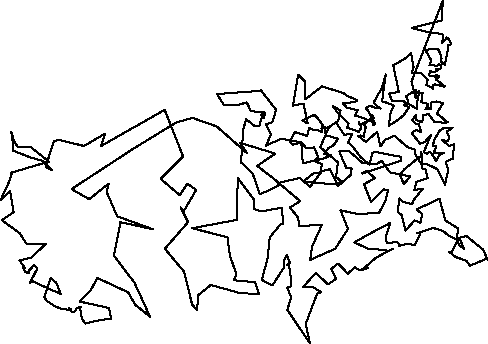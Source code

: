 unitsize(0.001cm);
draw((7810,6053)--(7798,5709));
draw((7798,5709)--(7264,5575));
draw((7264,5575)--(7324,5560));
draw((7324,5560)--(7547,5503));
draw((7547,5503)--(7744,5476));
draw((7744,5476)--(7821,5457));
draw((7821,5457)--(7802,5317));
draw((7802,5317)--(7848,5358));
draw((7848,5358)--(7874,5405));
draw((7874,5405)--(7883,5408));
draw((7883,5408)--(7927,5365));
draw((7927,5365)--(7962,5287));
draw((7962,5287)--(7913,5280));
draw((7913,5280)--(7890,5130));
draw((7890,5130)--(7846,4923));
draw((7846,4923)--(7772,4989));
draw((7772,4989)--(7790,5038));
draw((7790,5038)--(7759,5143));
draw((7759,5143)--(7724,5210));
draw((7724,5210)--(7503,5191));
draw((7503,5191)--(7606,5009));
draw((7606,5009)--(7576,4915));
draw((7576,4915)--(7622,4917));
draw((7622,4917)--(7716,4909));
draw((7716,4909)--(7744,4933));
draw((7744,4933)--(7783,4912));
draw((7783,4912)--(7777,4869));
draw((7777,4869)--(7726,4833));
draw((7726,4833)--(7700,4854));
draw((7700,4854)--(7702,4815));
draw((7702,4815)--(7654,4795));
draw((7654,4795)--(7583,4813));
draw((7583,4813)--(7570,4741));
draw((7570,4741)--(7617,4724));
draw((7617,4724)--(7673,4718));
draw((7673,4718)--(7698,4745));
draw((7698,4745)--(7752,4721));
draw((7752,4721)--(7692,4666));
draw((7692,4666)--(7848,4546));
draw((7848,4546)--(7832,4542));
draw((7832,4542)--(7679,4581));
draw((7679,4581)--(7674,4579));
draw((7674,4579)--(7631,4573));
draw((7631,4573)--(7647,4504));
draw((7647,4504)--(7520,4572));
draw((7520,4572)--(7547,4664));
draw((7547,4664)--(7417,4788));
draw((7417,4788)--(7267,4779));
draw((7267,4779)--(7295,4887));
draw((7295,4887)--(7254,5129));
draw((7254,5129)--(7142,5032));
draw((7142,5032)--(6937,4917));
draw((6937,4917)--(7037,4446));
draw((7037,4446)--(6868,4418));
draw((6868,4418)--(6911,4296));
draw((6911,4296)--(7111,4288));
draw((7111,4288)--(7355,4151));
draw((7355,4151)--(7349,4219));
draw((7349,4219)--(7360,4275));
draw((7360,4275)--(7399,4467));
draw((7399,4467)--(7364,4427));
draw((7364,4427)--(7458,4428));
draw((7458,4428)--(7443,4375));
draw((7443,4375)--(7432,4265));
draw((7432,4265)--(7554,4236));
draw((7554,4236)--(7534,4227));
draw((7534,4227)--(7542,4198));
draw((7542,4198)--(7549,4208));
draw((7549,4208)--(7506,4138));
draw((7506,4138)--(7541,4141));
draw((7541,4141)--(7601,4171));
draw((7601,4171)--(7604,4146));
draw((7604,4146)--(7613,4275));
draw((7613,4275)--(7698,4279));
draw((7698,4279)--(7817,4252));
draw((7817,4252)--(7705,4065));
draw((7705,4065)--(7805,3991));
draw((7805,3991)--(7872,3922));
draw((7872,3922)--(7909,3912));
draw((7909,3912)--(7844,3902));
draw((7844,3902)--(7660,3924));
draw((7660,3924)--(7562,4058));
draw((7562,4058)--(7466,4037));
draw((7466,4037)--(7449,3911));
draw((7449,3911)--(7345,3951));
draw((7345,3951)--(7344,4046));
draw((7344,4046)--(7271,3948));
draw((7271,3948)--(7351,3877));
draw((7351,3877)--(7388,3879));
draw((7388,3879)--(7423,3776));
draw((7423,3776)--(7429,3737));
draw((7429,3737)--(7342,3775));
draw((7342,3775)--(7262,3725));
draw((7262,3725)--(7331,3634));
draw((7331,3634)--(7370,3588));
draw((7370,3588)--(7408,3534));
draw((7408,3534)--(7492,3560));
draw((7492,3560)--(7603,3690));
draw((7603,3690)--(7494,3430));
draw((7494,3430)--(7475,3388));
draw((7475,3388)--(7533,3358));
draw((7533,3358)--(7582,3396));
draw((7582,3396)--(7657,3301));
draw((7657,3301)--(7695,3220));
draw((7695,3220)--(7747,3329));
draw((7747,3329)--(7838,3375));
draw((7838,3375)--(7654,3377));
draw((7654,3377)--(7696,3486));
draw((7696,3486)--(7633,3499));
draw((7633,3499)--(7667,3608));
draw((7667,3608)--(7750,3760));
draw((7750,3760)--(7841,3818));
draw((7841,3818)--(7988,3820));
draw((7988,3820)--(7879,3743));
draw((7879,3743)--(7922,3655));
draw((7922,3655)--(7906,3580));
draw((7906,3580)--(7803,3598));
draw((7803,3598)--(7919,3496));
draw((7919,3496)--(8013,3523));
draw((8013,3523)--(8001,3418));
draw((8001,3418)--(7989,3271));
draw((7989,3271)--(7861,3216));
draw((7861,3216)--(7909,3080));
draw((7909,3080)--(7851,2809));
draw((7851,2809)--(7715,3086));
draw((7715,3086)--(7532,3175));
draw((7532,3175)--(7434,3173));
draw((7434,3173)--(7316,3360));
draw((7316,3360)--(7321,3429));
draw((7321,3429)--(7199,3469));
draw((7199,3469)--(7141,3514));
draw((7141,3514)--(6958,3678));
draw((6958,3678)--(6833,3618));
draw((6833,3618)--(6798,3610));
draw((6798,3610)--(6713,3488));
draw((6713,3488)--(6652,3742));
draw((6652,3742)--(6453,3567));
draw((6453,3567)--(6317,3673));
draw((6317,3673)--(6365,3679));
draw((6365,3679)--(6426,3656));
draw((6426,3656)--(6427,3717));
draw((6427,3717)--(6454,3821));
draw((6454,3821)--(6425,3867));
draw((6425,3867)--(6537,3982));
draw((6537,3982)--(6557,4047));
draw((6557,4047)--(6603,3982));
draw((6603,3982)--(6340,3870));
draw((6340,3870)--(6333,3909));
draw((6333,3909)--(6376,3819));
draw((6376,3819)--(6327,3745));
draw((6327,3745)--(6120,3821));
draw((6120,3821)--(6150,3888));
draw((6150,3888)--(5955,4081));
draw((5955,4081)--(5871,4202));
draw((5871,4202)--(6008,4117));
draw((6008,4117)--(5964,3935));
draw((5964,3935)--(5778,3813));
draw((5778,3813)--(5720,3823));
draw((5720,3823)--(5751,3681));
draw((5751,3681)--(5965,3624));
draw((5965,3624)--(5887,3508));
draw((5887,3508)--(5796,3459));
draw((5796,3459)--(5719,3352));
draw((5719,3352)--(5841,3328));
draw((5841,3328)--(5697,3269));
draw((5697,3269)--(5342,3188));
draw((5342,3188)--(5315,3557));
draw((5315,3557)--(4965,3622));
draw((4965,3622)--(4694,3502));
draw((4694,3502)--(4780,3694));
draw((4780,3694)--(4694,3877));
draw((4694,3877)--(4806,3914));
draw((4806,3914)--(4871,4132));
draw((4871,4132)--(4602,4478));
draw((4602,4478)--(4606,4468));
draw((4606,4468)--(3832,4410));
draw((3832,4410)--(3950,4215));
draw((3950,4215)--(4217,4224));
draw((4217,4224)--(4354,4262));
draw((4354,4262)--(4427,4109));
draw((4427,4109)--(4679,4084));
draw((4679,4084)--(4655,3992));
draw((4655,3992)--(4607,4049));
draw((4607,4049)--(4634,4054));
draw((4634,4054)--(4574,3843));
draw((4574,3843)--(4496,3844));
draw((4496,3844)--(4342,3966));
draw((4342,3966)--(4293,3788));
draw((4293,3788)--(4252,3206));
draw((4252,3206)--(4458,3007));
draw((4458,3007)--(4584,2643));
draw((4584,2643)--(4763,2720));
draw((4763,2720)--(4929,2803));
draw((4929,2803)--(4898,2840));
draw((4898,2840)--(5291,2929));
draw((5291,2929)--(5470,2774));
draw((5470,2774)--(5677,3049));
draw((5677,3049)--(5821,3086));
draw((5821,3086)--(5963,2789));
draw((5963,2789)--(6190,2985));
draw((6190,2985)--(6204,3099));
draw((6204,3099)--(6113,3101));
draw((6113,3101)--(6050,3242));
draw((6050,3242)--(5987,3402));
draw((5987,3402)--(6148,3413));
draw((6148,3413)--(6402,3190));
draw((6402,3190)--(6656,3181));
draw((6656,3181)--(6731,3234));
draw((6731,3234)--(6881,3029));
draw((6881,3029)--(7238,2957));
draw((7238,2957)--(7125,2823));
draw((7125,2823)--(7055,2981));
draw((7055,2981)--(7131,3081));
draw((7131,3081)--(7299,3219));
draw((7299,3219)--(7452,3339));
draw((7452,3339)--(7422,3390));
draw((7422,3390)--(7453,3229));
draw((7453,3229)--(7440,3100));
draw((7440,3100)--(7503,3086));
draw((7503,3086)--(7543,2929));
draw((7543,2929)--(7346,2858));
draw((7346,2858)--(7309,2717));
draw((7309,2717)--(7458,2741));
draw((7458,2741)--(7304,2550));
draw((7304,2550)--(7267,2466));
draw((7267,2466)--(7104,2510));
draw((7104,2510)--(7049,2570));
draw((7049,2570)--(7015,2333));
draw((7015,2333)--(7087,2274));
draw((7087,2274)--(7152,2000));
draw((7152,2000)--(7315,2181));
draw((7315,2181)--(7418,2139));
draw((7418,2139)--(7448,2291));
draw((7448,2291)--(7351,2376));
draw((7351,2376)--(7753,2564));
draw((7753,2564)--(7856,2181));
draw((7856,2181)--(8080,2039));
draw((8080,2039)--(8063,1860));
draw((8063,1860)--(8098,1746));
draw((8098,1746)--(8184,1685));
draw((8184,1685)--(8101,1876));
draw((8101,1876)--(8229,1905));
draw((8229,1905)--(8525,1664));
draw((8525,1664)--(8605,1479));
draw((8605,1479)--(8594,1510));
draw((8594,1510)--(8292,1383));
draw((8292,1383)--(8228,1471));
draw((8228,1471)--(8038,1535));
draw((8038,1535)--(7926,1627));
draw((7926,1627)--(7973,1606));
draw((7973,1606)--(7985,1657));
draw((7985,1657)--(8080,1835));
draw((8080,1835)--(7989,1876));
draw((7989,1876)--(7905,1921));
draw((7905,1921)--(7822,1992));
draw((7822,1992)--(7643,2048));
draw((7643,2048)--(7352,1952));
draw((7352,1952)--(7416,1953));
draw((7416,1953)--(7314,1739));
draw((7314,1739)--(7240,1762));
draw((7240,1762)--(7218,1773));
draw((7218,1773)--(7035,1733));
draw((7035,1733)--(7046,1757));
draw((7046,1757)--(7004,1805));
draw((7004,1805)--(6826,1774));
draw((6826,1774)--(6803,1886));
draw((6803,1886)--(6885,2138));
draw((6885,2138)--(6493,1931));
draw((6493,1931)--(6252,1795));
draw((6252,1795)--(6496,1678));
draw((6496,1678)--(6765,1663));
draw((6765,1663)--(6854,1640));
draw((6854,1640)--(6932,1683));
draw((6932,1683)--(6651,1534));
draw((6651,1534)--(6621,1513));
draw((6621,1513)--(6379,1302));
draw((6379,1302)--(6494,1347));
draw((6494,1347)--(6378,1314));
draw((6378,1314)--(6359,1298));
draw((6359,1298)--(6258,1354));
draw((6258,1354)--(6136,1243));
draw((6136,1243)--(5964,1421));
draw((5964,1421)--(5840,1325));
draw((5840,1325)--(5930,1151));
draw((5930,1151)--(5788,1053));
draw((5788,1053)--(5571,1255));
draw((5571,1255)--(5344,1003));
draw((5344,1003)--(5532,998));
draw((5532,998)--(5666,914));
draw((5666,914)--(5596,892));
draw((5596,892)--(5393,355));
draw((5393,355)--(5469,10));
draw((5469,10)--(5070,605));
draw((5070,605)--(5136,825));
draw((5136,825)--(5069,998));
draw((5069,998)--(5140,1018));
draw((5140,1018)--(5139,1124));
draw((5139,1124)--(5098,1394));
draw((5098,1394)--(5068,1390));
draw((5068,1390)--(5114,1430));
draw((5114,1430)--(5060,1577));
draw((5060,1577)--(5005,1458));
draw((5005,1458)--(5010,1351));
draw((5010,1351)--(4805,1033));
draw((4805,1033)--(4619,1132));
draw((4619,1132)--(4719,1504));
draw((4719,1504)--(4759,1883));
draw((4759,1883)--(4959,2123));
draw((4959,2123)--(4996,2115));
draw((4996,2115)--(4973,2406));
draw((4973,2406)--(4612,2341));
draw((4612,2341)--(4488,2378));
draw((4488,2378)--(4476,2555));
draw((4476,2555)--(4196,2929));
draw((4196,2929)--(4174,2190));
draw((4174,2190)--(3390,2043));
draw((3390,2043)--(4012,1886));
draw((4012,1886)--(4056,1564));
draw((4056,1564)--(4170,1232));
draw((4170,1232)--(4125,1125));
draw((4125,1125)--(4500,1093));
draw((4500,1093)--(4569,886));
draw((4569,886)--(4244,896));
draw((4244,896)--(3719,1043));
draw((3719,1043)--(3499,863));
draw((3499,863)--(3477,599));
draw((3477,599)--(3390,698));
draw((3390,698)--(3245,1281));
draw((3245,1281)--(2908,1681));
draw((2908,1681)--(3319,2151));
draw((3319,2151)--(3189,2411));
draw((3189,2411)--(3233,2329));
draw((3233,2329)--(3461,2718));
draw((3461,2718)--(3307,2833));
draw((3307,2833)--(3174,2627));
draw((3174,2627)--(2835,2912));
draw((2835,2912)--(3229,3312));
draw((3229,3312)--(2906,4131));
draw((2906,4131)--(1784,3494));
draw((1784,3494)--(1851,3710));
draw((1851,3710)--(1482,3494));
draw((1482,3494)--(1047,3602));
draw((1047,3602)--(952,3583));
draw((952,3583)--(806,3123));
draw((806,3123)--(920,3065));
draw((920,3065)--(741,3235));
draw((741,3235)--(525,3297));
draw((525,3297)--(226,3415));
draw((226,3415)--(236,3494));
draw((236,3494)--(199,3743));
draw((199,3743)--(250,3578));
draw((250,3578)--(317,3476));
draw((317,3476)--(536,3481));
draw((536,3481)--(863,3219));
draw((863,3219)--(197,3021));
draw((197,3021)--(218,3031));
draw((218,3031)--(174,2901));
draw((174,2901)--(141,2814));
draw((141,2814)--(10,2537));
draw((10,2537)--(178,2702));
draw((178,2702)--(240,2327));
draw((240,2327)--(36,2185));
draw((36,2185)--(354,1950));
draw((354,1950)--(464,1773));
draw((464,1773)--(809,1766));
draw((809,1766)--(552,1526));
draw((552,1526)--(345,1476));
draw((345,1476)--(437,1344));
draw((437,1344)--(413,1338));
draw((413,1338)--(450,1274));
draw((450,1274)--(513,1247));
draw((513,1247)--(489,1254));
draw((489,1254)--(478,1256));
draw((478,1256)--(602,1395));
draw((602,1395)--(659,1331));
draw((659,1331)--(527,1077));
draw((527,1077)--(572,1108));
draw((572,1108)--(1072,883));
draw((1072,883)--(993,1084));
draw((993,1084)--(893,1161));
draw((893,1161)--(783,825));
draw((783,825)--(834,757));
draw((834,757)--(982,659));
draw((982,659)--(1082,625));
draw((1082,625)--(1212,603));
draw((1212,603)--(1213,633));
draw((1213,633)--(1254,617));
draw((1254,617)--(1249,600));
draw((1249,600)--(1253,580));
draw((1253,580)--(1276,559));
draw((1276,559)--(1322,580));
draw((1322,580)--(1361,637));
draw((1361,637)--(1422,658));
draw((1422,658)--(1415,628));
draw((1415,628)--(1443,459));
draw((1443,459)--(1503,362));
draw((1503,362)--(1790,429));
draw((1790,429)--(1961,445));
draw((1961,445)--(1926,636));
draw((1926,636)--(1406,750));
draw((1406,750)--(1595,942));
draw((1595,942)--(1721,1165));
draw((1721,1165)--(2260,913));
draw((2260,913)--(2384,695));
draw((2384,695)--(2647,485));
draw((2647,485)--(2372,1084));
draw((2372,1084)--(2011,1558));
draw((2011,1558)--(2126,2150));
draw((2126,2150)--(2694,2026));
draw((2694,2026)--(2067,2254));
draw((2067,2254)--(1882,2684));
draw((1882,2684)--(1918,2832));
draw((1918,2832)--(1575,2555));
draw((1575,2555)--(1263,2734));
draw((1263,2734)--(2342,3439));
draw((2342,3439)--(3108,3908));
draw((3108,3908)--(3396,3990));
draw((3396,3990)--(3824,3838));
draw((3824,3838)--(4364,3362));
draw((4364,3362)--(4232,3551));
draw((4232,3551)--(4857,3359));
draw((4857,3359)--(4537,3143));
draw((4537,3143)--(4831,2917));
draw((4831,2917)--(5296,2520));
draw((5296,2520)--(5117,2409));
draw((5117,2409)--(5260,2230));
draw((5260,2230)--(5277,2078));
draw((5277,2078)--(5681,2109));
draw((5681,2109)--(5506,1719));
draw((5506,1719)--(5472,1482));
draw((5472,1482)--(5637,1558));
draw((5637,1558)--(5914,1682));
draw((5914,1682)--(6139,2032));
draw((6139,2032)--(6007,2359));
draw((6007,2359)--(6307,2295));
draw((6307,2295)--(6686,2312));
draw((6686,2312)--(6800,2532));
draw((6800,2532)--(6848,2712));
draw((6848,2712)--(6766,2732));
draw((6766,2732)--(6597,2563));
draw((6597,2563)--(6547,2506));
draw((6547,2506)--(6422,2820));
draw((6422,2820)--(6617,2928));
draw((6617,2928)--(6468,3050));
draw((6468,3050)--(6387,3008));
draw((6387,3008)--(7082,3235));
draw((7082,3235)--(7076,3302));
draw((7076,3302)--(6623,3389));
draw((6623,3389)--(6570,3371));
draw((6570,3371)--(6518,3165));
draw((6518,3165)--(6360,3301));
draw((6360,3301)--(6265,3426));
draw((6265,3426)--(6235,3471));
draw((6235,3471)--(6140,3558));
draw((6140,3558)--(6207,3700));
draw((6207,3700)--(6069,3695));
draw((6069,3695)--(5926,3912));
draw((5926,3912)--(5803,3824));
draw((5803,3824)--(5649,3472));
draw((5649,3472)--(5960,3207));
draw((5960,3207)--(5930,2948));
draw((5930,2948)--(6044,2848));
draw((6044,2848)--(5881,2817));
draw((5881,2817)--(5350,2867));
draw((5350,2867)--(5531,3011));
draw((5531,3011)--(5650,3023));
draw((5650,3023)--(5679,3171));
draw((5679,3171)--(5539,3235));
draw((5539,3235)--(5619,3291));
draw((5619,3291)--(5540,3468));
draw((5540,3468)--(5400,3461));
draw((5400,3461)--(5316,3554));
draw((5316,3554)--(5160,3517));
draw((5160,3517)--(5111,3569));
draw((5111,3569)--(5207,3742));
draw((5207,3742)--(5417,3673));
draw((5417,3673)--(5457,3808));
draw((5457,3808)--(5541,3769));
draw((5541,3769)--(5621,3768));
draw((5621,3768)--(5678,3742));
draw((5678,3742)--(5671,3807));
draw((5671,3807)--(5706,3844));
draw((5706,3844)--(5597,3993));
draw((5597,3993)--(5543,4042));
draw((5543,4042)--(5336,3943));
draw((5336,3943)--(5427,3894));
draw((5427,3894)--(5356,4241));
draw((5356,4241)--(5168,4208));
draw((5168,4208)--(5259,4751));
draw((5259,4751)--(5387,4623));
draw((5387,4623)--(5385,4318));
draw((5385,4318)--(5685,4546));
draw((5685,4546)--(6058,4426));
draw((6058,4426)--(6139,4369));
draw((6139,4369)--(6237,4332));
draw((6237,4332)--(6304,4294));
draw((6304,4294)--(6241,4268));
draw((6241,4268)--(6051,4246));
draw((6051,4246)--(6123,4167));
draw((6123,4167)--(6312,4126));
draw((6312,4126)--(6259,4030));
draw((6259,4030)--(6366,4002));
draw((6366,4002)--(6567,3922));
draw((6567,3922)--(6621,3891));
draw((6621,3891)--(6577,3858));
draw((6577,3858)--(6602,3920));
draw((6602,3920)--(6488,4128));
draw((6488,4128)--(6450,4160));
draw((6450,4160)--(6524,4207));
draw((6524,4207)--(6607,4173));
draw((6607,4173)--(6713,4154));
draw((6713,4154)--(6660,4193));
draw((6660,4193)--(6589,4256));
draw((6589,4256)--(6670,4401));
draw((6670,4401)--(6735,4509));
draw((6735,4509)--(6806,4755));
draw((6806,4755)--(6740,4282));
draw((6740,4282)--(6779,4273));
draw((6779,4273)--(6947,4209));
draw((6947,4209)--(6891,4075));
draw((6891,4075)--(6862,3892));
draw((6862,3892)--(6864,3854));
draw((6864,3854)--(7037,3965));
draw((7037,3965)--(7124,4039));
draw((7124,4039)--(7216,4180));
draw((7216,4180)--(7128,4215));
draw((7128,4215)--(7207,4270));
draw((7207,4270)--(7160,4370));
draw((7160,4370)--(7338,4481));
draw((7338,4481)--(7333,4335));
draw((7333,4335)--(7259,4630));
draw((7259,4630)--(7810,6053));
